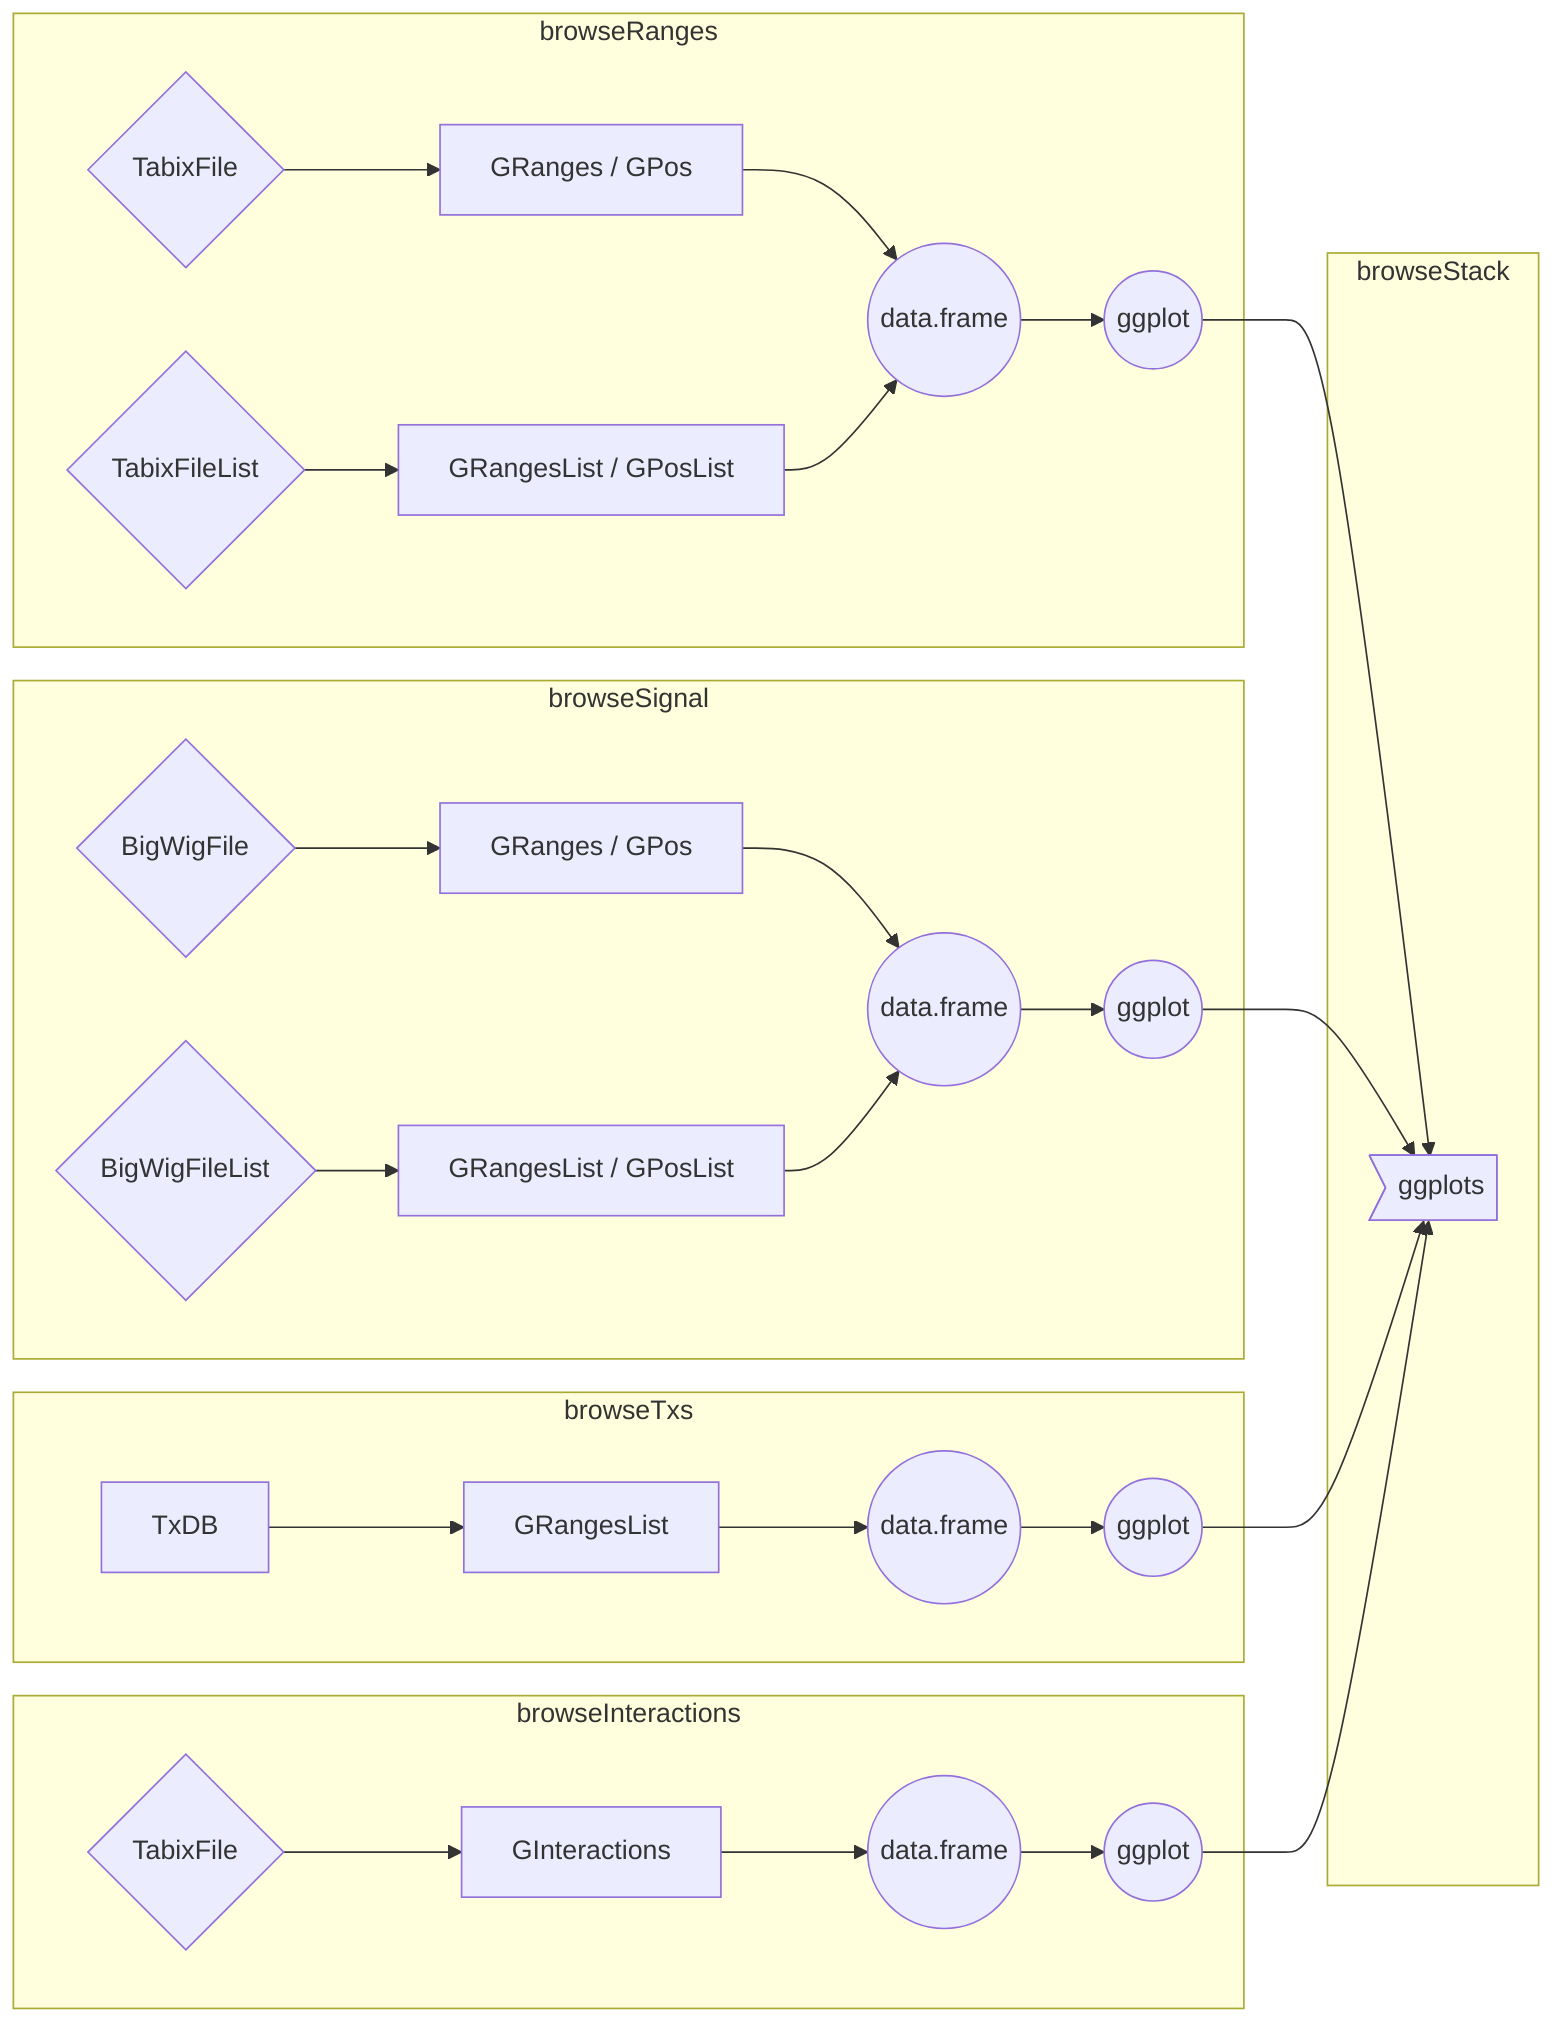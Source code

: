 graph LR
   TabixFile1{TabixFile}
   TabixFileList1{TabixFileList}
   TabixFile2{TabixFile}
   BigWigFile{BigWigFile}
   BigWigFileList{BigWigFileList}

   GRanges1[GRanges / GPos]
   GRanges2[GRanges / GPos]

   GRangesList1[GRangesList / GPosList]
   GRangesList2[GRangesList / GPosList]
   GRangesList3[GRangesList]

   data.frame1((data.frame))
   data.frame2((data.frame))
   data.frame3((data.frame))
   data.frame4((data.frame))

   ggplot1((ggplot))
   ggplot2((ggplot))
   ggplot3((ggplot))
   ggplot4((ggplot))

   ggplots>ggplots]

   TabixFile1 --> GRanges1
   TabixFileList1 --> GRangesList1
   GRanges1 --> data.frame1
   GRangesList1 --> data.frame1
   data.frame1 --> ggplot1

   BigWigFile --> GRanges2
   BigWigFileList --> GRangesList2
   GRanges2 --> data.frame2
   GRangesList2 --> data.frame2
   data.frame2 --> ggplot2

   TxDB --> GRangesList3
   GRangesList3 --> data.frame3
   data.frame3 --> ggplot3

   TabixFile2 --> GInteractions
   GInteractions --> data.frame4
   data.frame4 --> ggplot4

   ggplot1 --> ggplots
   ggplot2 --> ggplots
   ggplot3 --> ggplots
   ggplot4 --> ggplots



subgraph browseTxs
    TxDB
    GRangesList3
    data.frame3
    ggplot3
end

subgraph browseInteractions
    TabixFile2
    GInteractions
    data.frame4
    ggplot4
end

subgraph browseSignal
    BigWigFile
    BigWigFileList
    GRanges2
    GRangesList2
    data.frame2
    ggplot2
end

subgraph browseRanges
    TabixFile1
    TabixFileList1
    GRanges1
    GRangesList1
    data.frame1
    ggplot1
end

subgraph browseStack
    ggplots
end